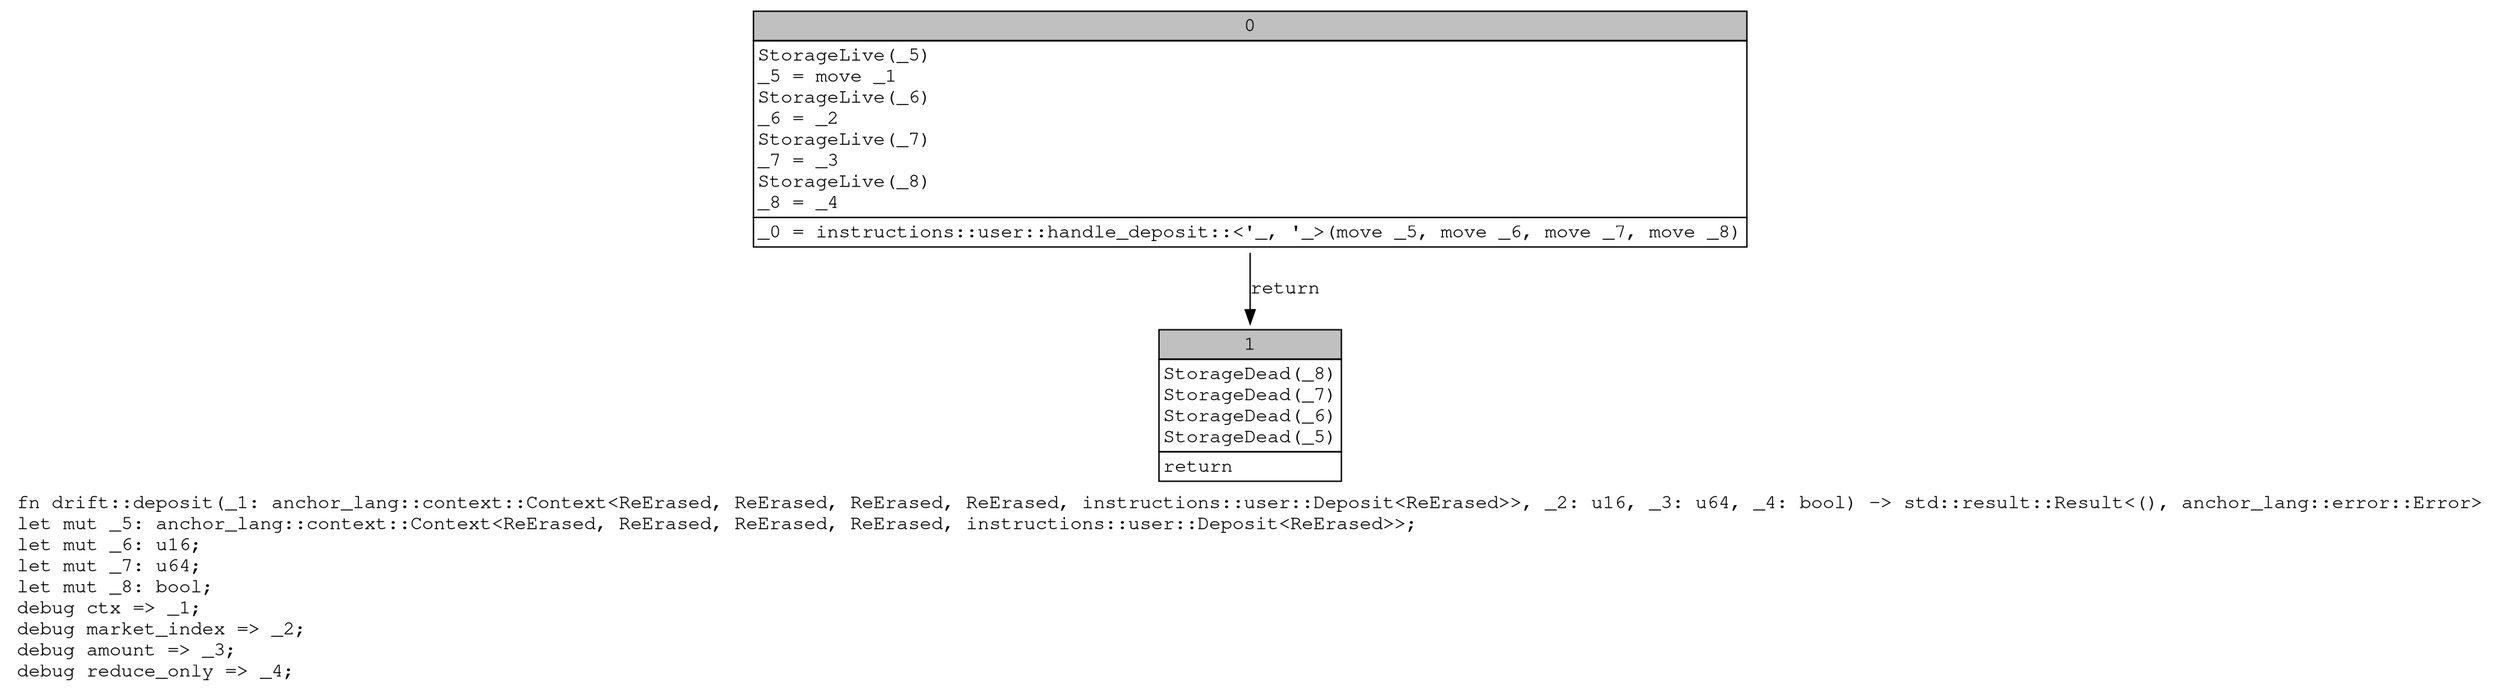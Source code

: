 digraph Mir_0_19797 {
    graph [fontname="Courier, monospace"];
    node [fontname="Courier, monospace"];
    edge [fontname="Courier, monospace"];
    label=<fn drift::deposit(_1: anchor_lang::context::Context&lt;ReErased, ReErased, ReErased, ReErased, instructions::user::Deposit&lt;ReErased&gt;&gt;, _2: u16, _3: u64, _4: bool) -&gt; std::result::Result&lt;(), anchor_lang::error::Error&gt;<br align="left"/>let mut _5: anchor_lang::context::Context&lt;ReErased, ReErased, ReErased, ReErased, instructions::user::Deposit&lt;ReErased&gt;&gt;;<br align="left"/>let mut _6: u16;<br align="left"/>let mut _7: u64;<br align="left"/>let mut _8: bool;<br align="left"/>debug ctx =&gt; _1;<br align="left"/>debug market_index =&gt; _2;<br align="left"/>debug amount =&gt; _3;<br align="left"/>debug reduce_only =&gt; _4;<br align="left"/>>;
    bb0__0_19797 [shape="none", label=<<table border="0" cellborder="1" cellspacing="0"><tr><td bgcolor="gray" align="center" colspan="1">0</td></tr><tr><td align="left" balign="left">StorageLive(_5)<br/>_5 = move _1<br/>StorageLive(_6)<br/>_6 = _2<br/>StorageLive(_7)<br/>_7 = _3<br/>StorageLive(_8)<br/>_8 = _4<br/></td></tr><tr><td align="left">_0 = instructions::user::handle_deposit::&lt;'_, '_&gt;(move _5, move _6, move _7, move _8)</td></tr></table>>];
    bb1__0_19797 [shape="none", label=<<table border="0" cellborder="1" cellspacing="0"><tr><td bgcolor="gray" align="center" colspan="1">1</td></tr><tr><td align="left" balign="left">StorageDead(_8)<br/>StorageDead(_7)<br/>StorageDead(_6)<br/>StorageDead(_5)<br/></td></tr><tr><td align="left">return</td></tr></table>>];
    bb0__0_19797 -> bb1__0_19797 [label="return"];
}
